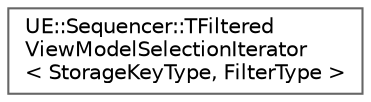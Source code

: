 digraph "Graphical Class Hierarchy"
{
 // INTERACTIVE_SVG=YES
 // LATEX_PDF_SIZE
  bgcolor="transparent";
  edge [fontname=Helvetica,fontsize=10,labelfontname=Helvetica,labelfontsize=10];
  node [fontname=Helvetica,fontsize=10,shape=box,height=0.2,width=0.4];
  rankdir="LR";
  Node0 [id="Node000000",label="UE::Sequencer::TFiltered\lViewModelSelectionIterator\l\< StorageKeyType, FilterType \>",height=0.2,width=0.4,color="grey40", fillcolor="white", style="filled",URL="$d7/d3d/structUE_1_1Sequencer_1_1TFilteredViewModelSelectionIterator.html",tooltip=" "];
}
